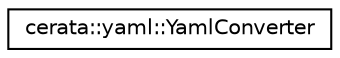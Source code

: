 digraph "Graphical Class Hierarchy"
{
 // LATEX_PDF_SIZE
  edge [fontname="Helvetica",fontsize="10",labelfontname="Helvetica",labelfontsize="10"];
  node [fontname="Helvetica",fontsize="10",shape=record];
  rankdir="LR";
  Node0 [label="cerata::yaml::YamlConverter",height=0.2,width=0.4,color="black", fillcolor="white", style="filled",URL="$classcerata_1_1yaml_1_1_yaml_converter.html",tooltip="Converts YAMLs to Cerata types."];
}
